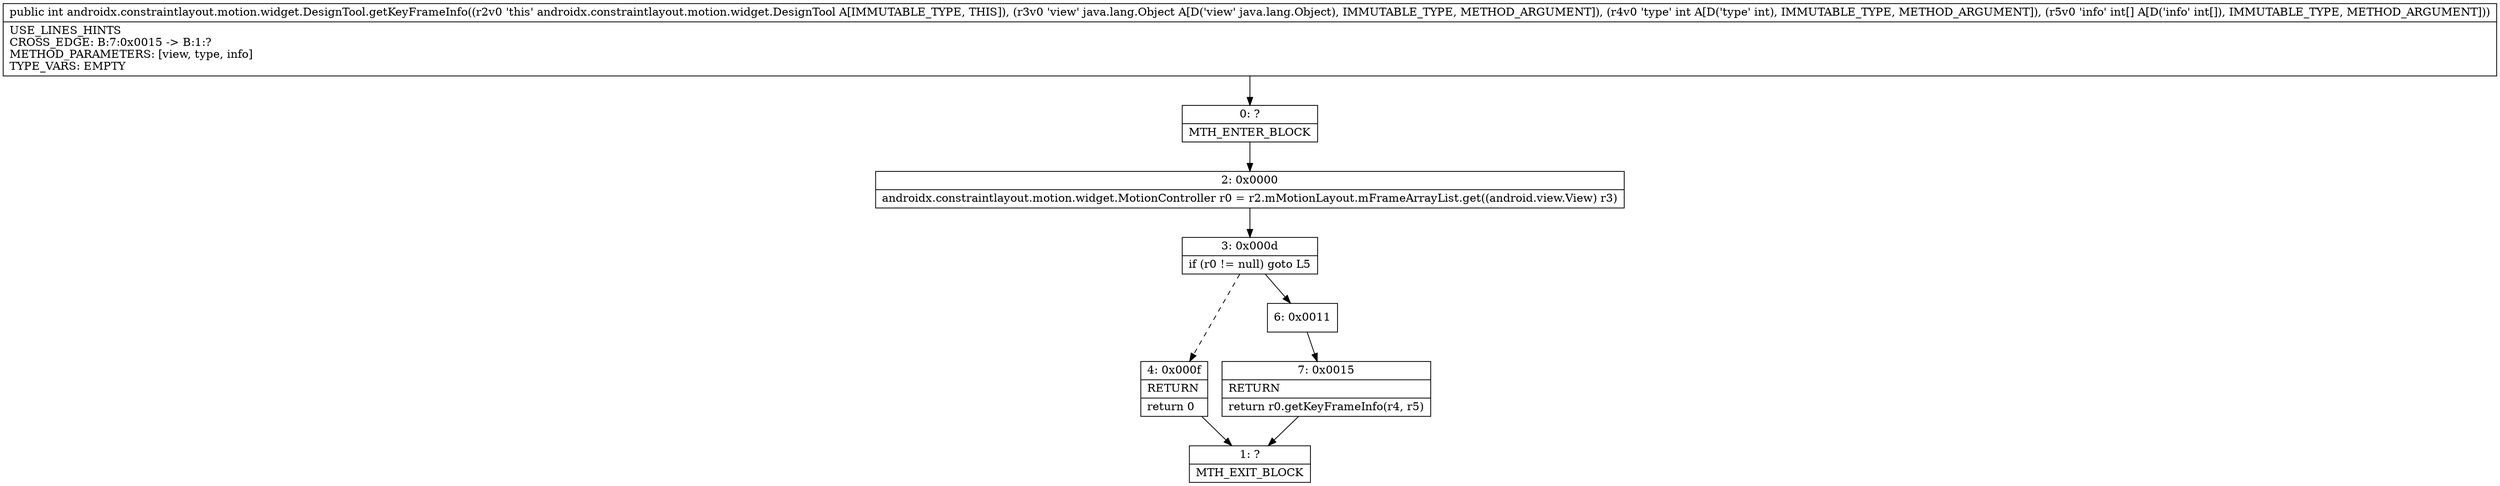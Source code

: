 digraph "CFG forandroidx.constraintlayout.motion.widget.DesignTool.getKeyFrameInfo(Ljava\/lang\/Object;I[I)I" {
Node_0 [shape=record,label="{0\:\ ?|MTH_ENTER_BLOCK\l}"];
Node_2 [shape=record,label="{2\:\ 0x0000|androidx.constraintlayout.motion.widget.MotionController r0 = r2.mMotionLayout.mFrameArrayList.get((android.view.View) r3)\l}"];
Node_3 [shape=record,label="{3\:\ 0x000d|if (r0 != null) goto L5\l}"];
Node_4 [shape=record,label="{4\:\ 0x000f|RETURN\l|return 0\l}"];
Node_1 [shape=record,label="{1\:\ ?|MTH_EXIT_BLOCK\l}"];
Node_6 [shape=record,label="{6\:\ 0x0011}"];
Node_7 [shape=record,label="{7\:\ 0x0015|RETURN\l|return r0.getKeyFrameInfo(r4, r5)\l}"];
MethodNode[shape=record,label="{public int androidx.constraintlayout.motion.widget.DesignTool.getKeyFrameInfo((r2v0 'this' androidx.constraintlayout.motion.widget.DesignTool A[IMMUTABLE_TYPE, THIS]), (r3v0 'view' java.lang.Object A[D('view' java.lang.Object), IMMUTABLE_TYPE, METHOD_ARGUMENT]), (r4v0 'type' int A[D('type' int), IMMUTABLE_TYPE, METHOD_ARGUMENT]), (r5v0 'info' int[] A[D('info' int[]), IMMUTABLE_TYPE, METHOD_ARGUMENT]))  | USE_LINES_HINTS\lCROSS_EDGE: B:7:0x0015 \-\> B:1:?\lMETHOD_PARAMETERS: [view, type, info]\lTYPE_VARS: EMPTY\l}"];
MethodNode -> Node_0;Node_0 -> Node_2;
Node_2 -> Node_3;
Node_3 -> Node_4[style=dashed];
Node_3 -> Node_6;
Node_4 -> Node_1;
Node_6 -> Node_7;
Node_7 -> Node_1;
}

